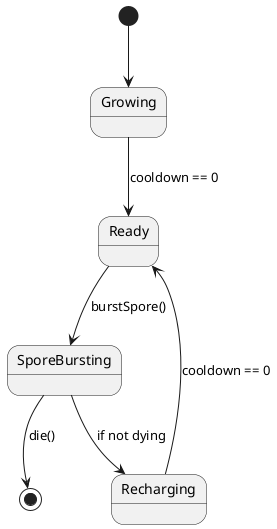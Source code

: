 @startuml MushroomStates
'skinparam linetype ortho

[*] --> Growing
Growing --> Ready : cooldown == 0
Ready --> SporeBursting : burstSpore()
SporeBursting --> Recharging : if not dying
Recharging --> Ready : cooldown == 0
SporeBursting --> [*] : die()

@enduml